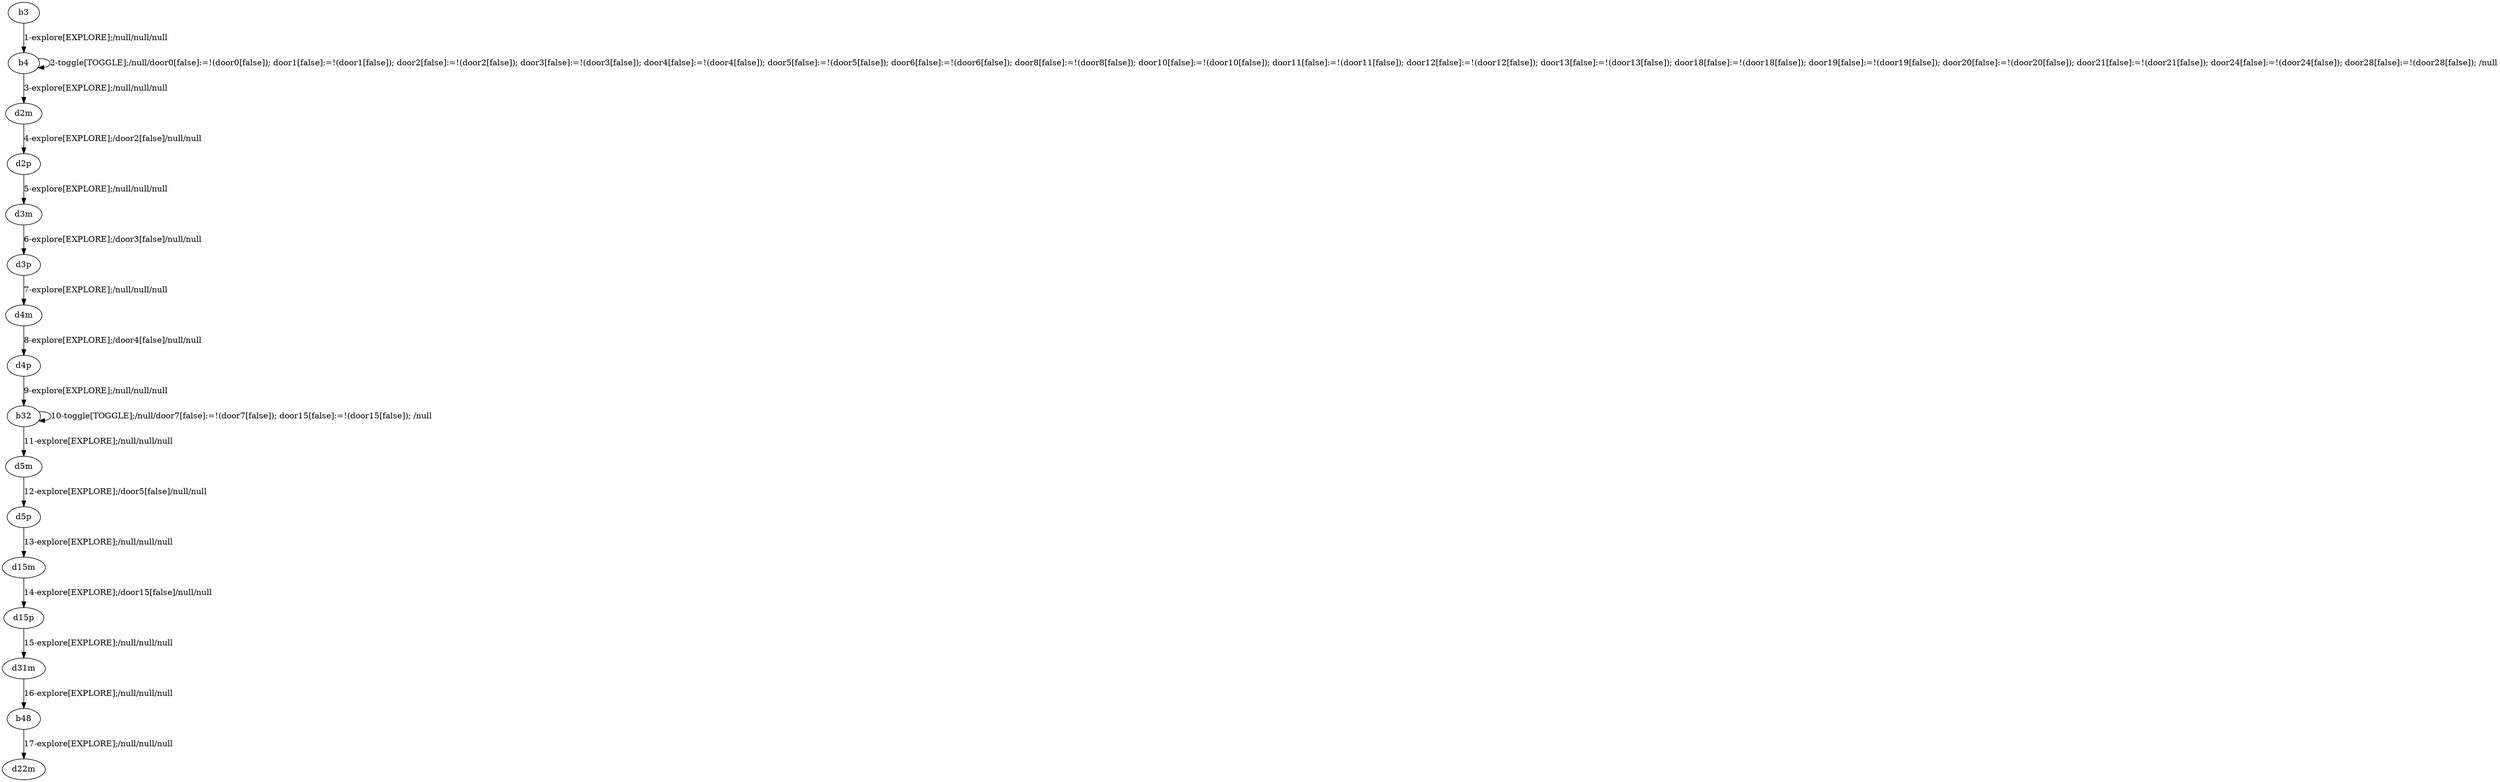 # Total number of goals covered by this test: 2
# b48 --> d22m
# d31m --> b48

digraph g {
"b3" -> "b4" [label = "1-explore[EXPLORE];/null/null/null"];
"b4" -> "b4" [label = "2-toggle[TOGGLE];/null/door0[false]:=!(door0[false]); door1[false]:=!(door1[false]); door2[false]:=!(door2[false]); door3[false]:=!(door3[false]); door4[false]:=!(door4[false]); door5[false]:=!(door5[false]); door6[false]:=!(door6[false]); door8[false]:=!(door8[false]); door10[false]:=!(door10[false]); door11[false]:=!(door11[false]); door12[false]:=!(door12[false]); door13[false]:=!(door13[false]); door18[false]:=!(door18[false]); door19[false]:=!(door19[false]); door20[false]:=!(door20[false]); door21[false]:=!(door21[false]); door24[false]:=!(door24[false]); door28[false]:=!(door28[false]); /null"];
"b4" -> "d2m" [label = "3-explore[EXPLORE];/null/null/null"];
"d2m" -> "d2p" [label = "4-explore[EXPLORE];/door2[false]/null/null"];
"d2p" -> "d3m" [label = "5-explore[EXPLORE];/null/null/null"];
"d3m" -> "d3p" [label = "6-explore[EXPLORE];/door3[false]/null/null"];
"d3p" -> "d4m" [label = "7-explore[EXPLORE];/null/null/null"];
"d4m" -> "d4p" [label = "8-explore[EXPLORE];/door4[false]/null/null"];
"d4p" -> "b32" [label = "9-explore[EXPLORE];/null/null/null"];
"b32" -> "b32" [label = "10-toggle[TOGGLE];/null/door7[false]:=!(door7[false]); door15[false]:=!(door15[false]); /null"];
"b32" -> "d5m" [label = "11-explore[EXPLORE];/null/null/null"];
"d5m" -> "d5p" [label = "12-explore[EXPLORE];/door5[false]/null/null"];
"d5p" -> "d15m" [label = "13-explore[EXPLORE];/null/null/null"];
"d15m" -> "d15p" [label = "14-explore[EXPLORE];/door15[false]/null/null"];
"d15p" -> "d31m" [label = "15-explore[EXPLORE];/null/null/null"];
"d31m" -> "b48" [label = "16-explore[EXPLORE];/null/null/null"];
"b48" -> "d22m" [label = "17-explore[EXPLORE];/null/null/null"];
}